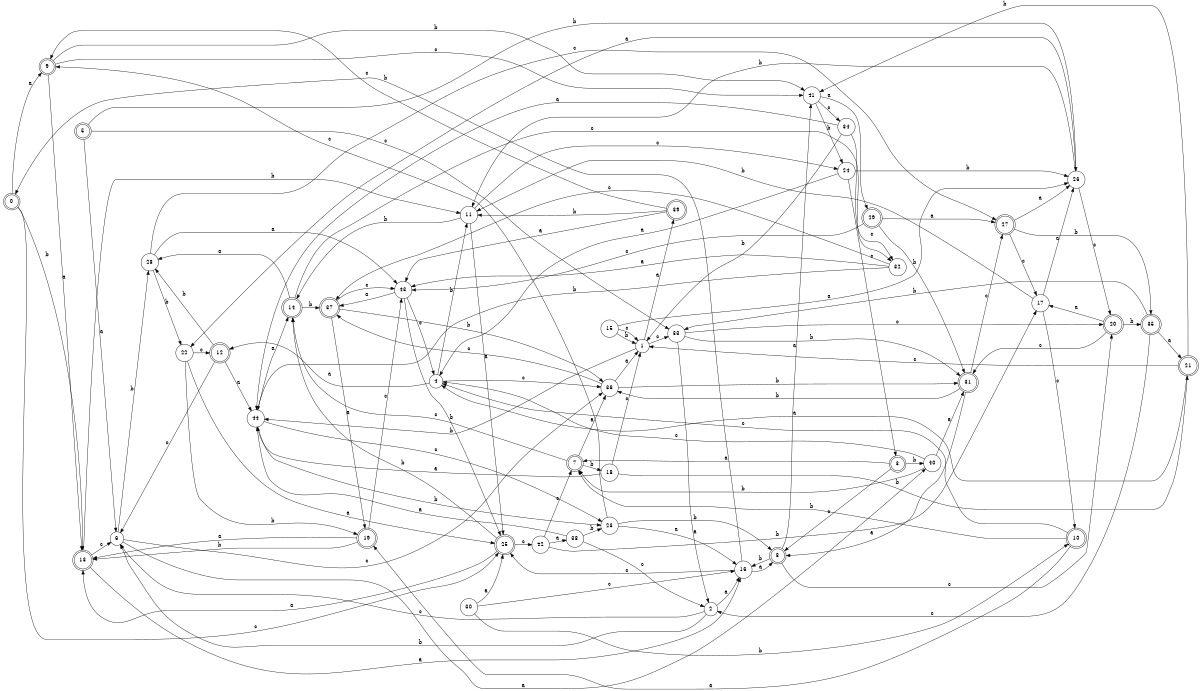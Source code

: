 digraph n36_5 {
__start0 [label="" shape="none"];

rankdir=LR;
size="8,5";

s0 [style="rounded,filled", color="black", fillcolor="white" shape="doublecircle", label="0"];
s1 [style="filled", color="black", fillcolor="white" shape="circle", label="1"];
s2 [style="filled", color="black", fillcolor="white" shape="circle", label="2"];
s3 [style="rounded,filled", color="black", fillcolor="white" shape="doublecircle", label="3"];
s4 [style="filled", color="black", fillcolor="white" shape="circle", label="4"];
s5 [style="rounded,filled", color="black", fillcolor="white" shape="doublecircle", label="5"];
s6 [style="filled", color="black", fillcolor="white" shape="circle", label="6"];
s7 [style="rounded,filled", color="black", fillcolor="white" shape="doublecircle", label="7"];
s8 [style="rounded,filled", color="black", fillcolor="white" shape="doublecircle", label="8"];
s9 [style="rounded,filled", color="black", fillcolor="white" shape="doublecircle", label="9"];
s10 [style="rounded,filled", color="black", fillcolor="white" shape="doublecircle", label="10"];
s11 [style="filled", color="black", fillcolor="white" shape="circle", label="11"];
s12 [style="rounded,filled", color="black", fillcolor="white" shape="doublecircle", label="12"];
s13 [style="rounded,filled", color="black", fillcolor="white" shape="doublecircle", label="13"];
s14 [style="rounded,filled", color="black", fillcolor="white" shape="doublecircle", label="14"];
s15 [style="filled", color="black", fillcolor="white" shape="circle", label="15"];
s16 [style="filled", color="black", fillcolor="white" shape="circle", label="16"];
s17 [style="filled", color="black", fillcolor="white" shape="circle", label="17"];
s18 [style="filled", color="black", fillcolor="white" shape="circle", label="18"];
s19 [style="rounded,filled", color="black", fillcolor="white" shape="doublecircle", label="19"];
s20 [style="rounded,filled", color="black", fillcolor="white" shape="doublecircle", label="20"];
s21 [style="rounded,filled", color="black", fillcolor="white" shape="doublecircle", label="21"];
s22 [style="filled", color="black", fillcolor="white" shape="circle", label="22"];
s23 [style="filled", color="black", fillcolor="white" shape="circle", label="23"];
s24 [style="filled", color="black", fillcolor="white" shape="circle", label="24"];
s25 [style="rounded,filled", color="black", fillcolor="white" shape="doublecircle", label="25"];
s26 [style="filled", color="black", fillcolor="white" shape="circle", label="26"];
s27 [style="rounded,filled", color="black", fillcolor="white" shape="doublecircle", label="27"];
s28 [style="filled", color="black", fillcolor="white" shape="circle", label="28"];
s29 [style="rounded,filled", color="black", fillcolor="white" shape="doublecircle", label="29"];
s30 [style="filled", color="black", fillcolor="white" shape="circle", label="30"];
s31 [style="rounded,filled", color="black", fillcolor="white" shape="doublecircle", label="31"];
s32 [style="filled", color="black", fillcolor="white" shape="circle", label="32"];
s33 [style="filled", color="black", fillcolor="white" shape="circle", label="33"];
s34 [style="filled", color="black", fillcolor="white" shape="circle", label="34"];
s35 [style="rounded,filled", color="black", fillcolor="white" shape="doublecircle", label="35"];
s36 [style="filled", color="black", fillcolor="white" shape="circle", label="36"];
s37 [style="rounded,filled", color="black", fillcolor="white" shape="doublecircle", label="37"];
s38 [style="filled", color="black", fillcolor="white" shape="circle", label="38"];
s39 [style="rounded,filled", color="black", fillcolor="white" shape="doublecircle", label="39"];
s40 [style="filled", color="black", fillcolor="white" shape="circle", label="40"];
s41 [style="filled", color="black", fillcolor="white" shape="circle", label="41"];
s42 [style="filled", color="black", fillcolor="white" shape="circle", label="42"];
s43 [style="filled", color="black", fillcolor="white" shape="circle", label="43"];
s44 [style="filled", color="black", fillcolor="white" shape="circle", label="44"];
s0 -> s9 [label="a"];
s0 -> s13 [label="b"];
s0 -> s25 [label="c"];
s1 -> s39 [label="a"];
s1 -> s44 [label="b"];
s1 -> s33 [label="c"];
s2 -> s16 [label="a"];
s2 -> s6 [label="b"];
s2 -> s6 [label="c"];
s3 -> s7 [label="a"];
s3 -> s40 [label="b"];
s3 -> s8 [label="c"];
s4 -> s12 [label="a"];
s4 -> s11 [label="b"];
s4 -> s36 [label="c"];
s5 -> s6 [label="a"];
s5 -> s26 [label="b"];
s5 -> s33 [label="c"];
s6 -> s40 [label="a"];
s6 -> s28 [label="b"];
s6 -> s36 [label="c"];
s7 -> s36 [label="a"];
s7 -> s18 [label="b"];
s7 -> s14 [label="c"];
s8 -> s41 [label="a"];
s8 -> s16 [label="b"];
s8 -> s20 [label="c"];
s9 -> s13 [label="a"];
s9 -> s41 [label="b"];
s9 -> s41 [label="c"];
s10 -> s19 [label="a"];
s10 -> s7 [label="b"];
s10 -> s4 [label="c"];
s11 -> s25 [label="a"];
s11 -> s14 [label="b"];
s11 -> s24 [label="c"];
s12 -> s44 [label="a"];
s12 -> s28 [label="b"];
s12 -> s6 [label="c"];
s13 -> s16 [label="a"];
s13 -> s11 [label="b"];
s13 -> s6 [label="c"];
s14 -> s28 [label="a"];
s14 -> s37 [label="b"];
s14 -> s32 [label="c"];
s15 -> s26 [label="a"];
s15 -> s1 [label="b"];
s15 -> s1 [label="c"];
s16 -> s8 [label="a"];
s16 -> s0 [label="b"];
s16 -> s25 [label="c"];
s17 -> s26 [label="a"];
s17 -> s11 [label="b"];
s17 -> s10 [label="c"];
s18 -> s44 [label="a"];
s18 -> s21 [label="b"];
s18 -> s1 [label="c"];
s19 -> s13 [label="a"];
s19 -> s13 [label="b"];
s19 -> s43 [label="c"];
s20 -> s17 [label="a"];
s20 -> s35 [label="b"];
s20 -> s31 [label="c"];
s21 -> s4 [label="a"];
s21 -> s41 [label="b"];
s21 -> s1 [label="c"];
s22 -> s25 [label="a"];
s22 -> s19 [label="b"];
s22 -> s12 [label="c"];
s23 -> s16 [label="a"];
s23 -> s8 [label="b"];
s23 -> s9 [label="c"];
s24 -> s4 [label="a"];
s24 -> s26 [label="b"];
s24 -> s3 [label="c"];
s25 -> s13 [label="a"];
s25 -> s14 [label="b"];
s25 -> s42 [label="c"];
s26 -> s22 [label="a"];
s26 -> s11 [label="b"];
s26 -> s20 [label="c"];
s27 -> s26 [label="a"];
s27 -> s35 [label="b"];
s27 -> s17 [label="c"];
s28 -> s43 [label="a"];
s28 -> s22 [label="b"];
s28 -> s27 [label="c"];
s29 -> s27 [label="a"];
s29 -> s31 [label="b"];
s29 -> s43 [label="c"];
s30 -> s25 [label="a"];
s30 -> s10 [label="b"];
s30 -> s16 [label="c"];
s31 -> s8 [label="a"];
s31 -> s36 [label="b"];
s31 -> s27 [label="c"];
s32 -> s43 [label="a"];
s32 -> s44 [label="b"];
s32 -> s37 [label="c"];
s33 -> s2 [label="a"];
s33 -> s31 [label="b"];
s33 -> s20 [label="c"];
s34 -> s44 [label="a"];
s34 -> s1 [label="b"];
s34 -> s32 [label="c"];
s35 -> s21 [label="a"];
s35 -> s33 [label="b"];
s35 -> s2 [label="c"];
s36 -> s1 [label="a"];
s36 -> s31 [label="b"];
s36 -> s37 [label="c"];
s37 -> s19 [label="a"];
s37 -> s36 [label="b"];
s37 -> s43 [label="c"];
s38 -> s44 [label="a"];
s38 -> s23 [label="b"];
s38 -> s2 [label="c"];
s39 -> s43 [label="a"];
s39 -> s11 [label="b"];
s39 -> s9 [label="c"];
s40 -> s31 [label="a"];
s40 -> s7 [label="b"];
s40 -> s4 [label="c"];
s41 -> s29 [label="a"];
s41 -> s24 [label="b"];
s41 -> s34 [label="c"];
s42 -> s38 [label="a"];
s42 -> s17 [label="b"];
s42 -> s7 [label="c"];
s43 -> s37 [label="a"];
s43 -> s25 [label="b"];
s43 -> s4 [label="c"];
s44 -> s14 [label="a"];
s44 -> s23 [label="b"];
s44 -> s23 [label="c"];

}